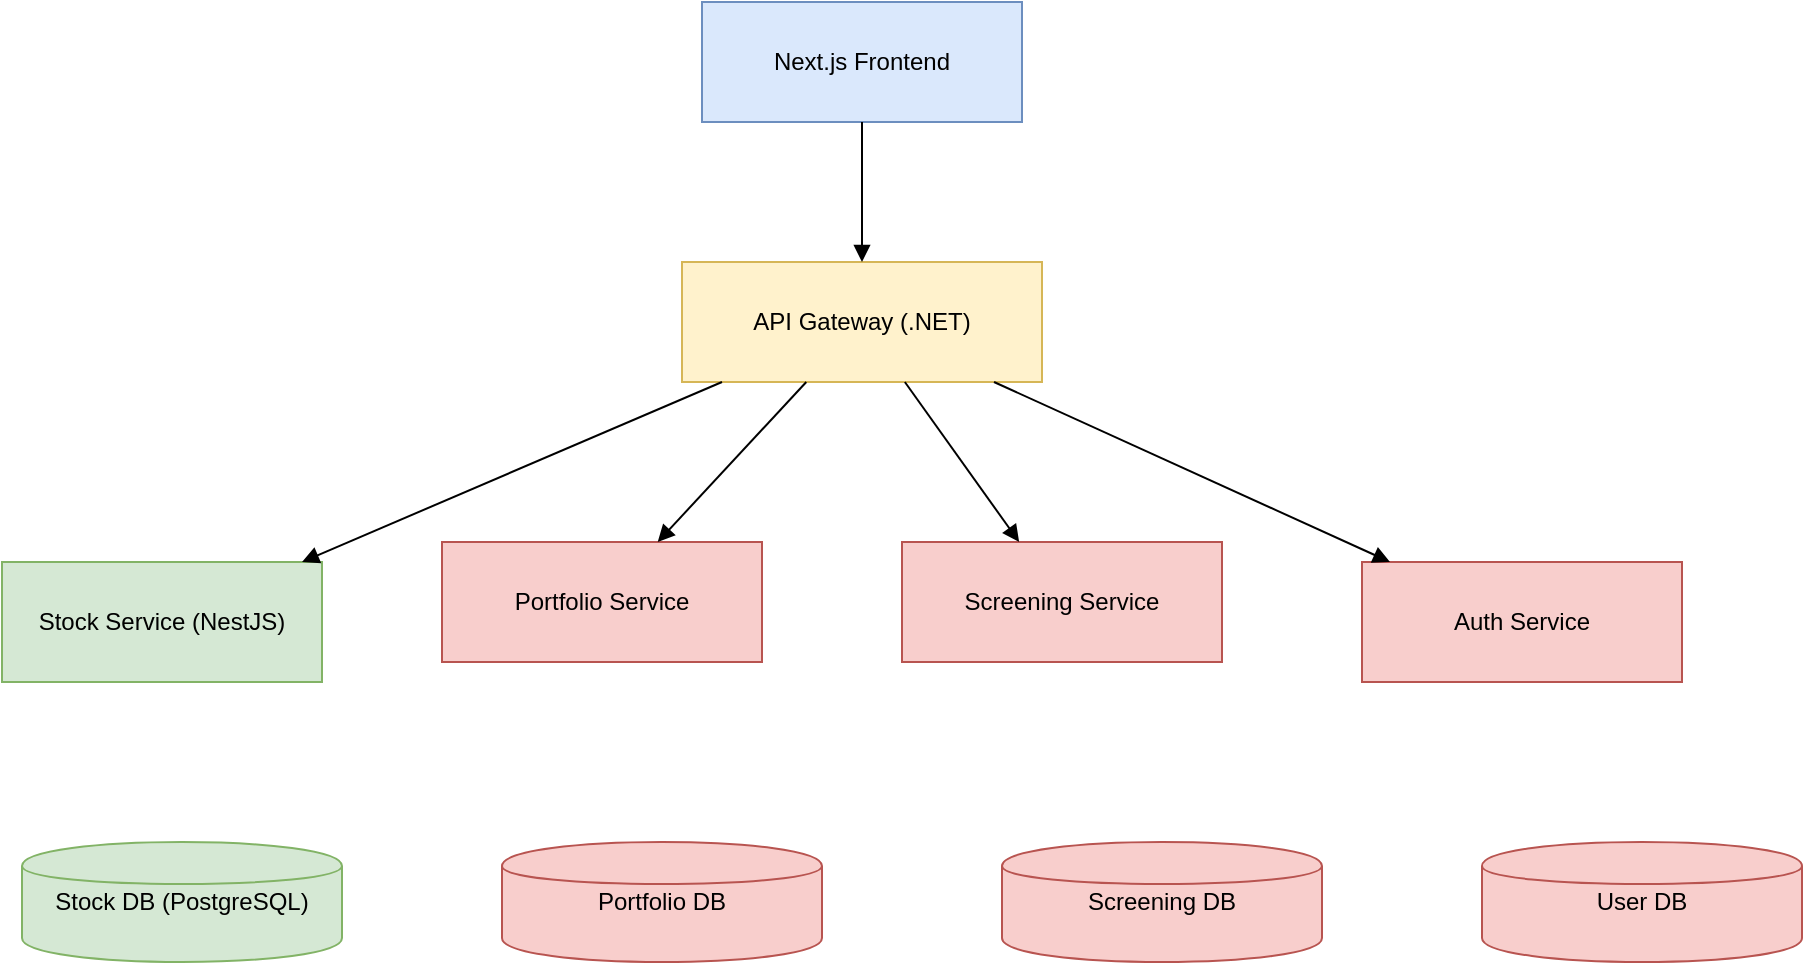 <mxfile version="27.1.1">
  <diagram name="Fintech Microservices" id="Pd5c1q-l97_yCdfVmLI4">
    <mxGraphModel dx="946" dy="620" grid="1" gridSize="10" guides="1" tooltips="1" connect="1" arrows="1" fold="1" page="1" pageScale="1" pageWidth="827" pageHeight="1169" math="0" shadow="0">
      <root>
        <mxCell id="0" />
        <mxCell id="1" parent="0" />
        <mxCell id="Q8eiOcfSKTH4gTMU-A-O-1" value="Next.js Frontend" style="shape=rectangle;whiteSpace=wrap;html=1;fillColor=#dae8fc;strokeColor=#6c8ebf;" parent="1" vertex="1">
          <mxGeometry x="400" y="20" width="160" height="60" as="geometry" />
        </mxCell>
        <mxCell id="Q8eiOcfSKTH4gTMU-A-O-2" value="API Gateway (.NET)" style="shape=rectangle;whiteSpace=wrap;html=1;fillColor=#fff2cc;strokeColor=#d6b656;" parent="1" vertex="1">
          <mxGeometry x="390" y="150" width="180" height="60" as="geometry" />
        </mxCell>
        <mxCell id="Q8eiOcfSKTH4gTMU-A-O-3" value="Stock Service (NestJS)" style="shape=rectangle;whiteSpace=wrap;html=1;fillColor=#d5e8d4;strokeColor=#82b366;" parent="1" vertex="1">
          <mxGeometry x="50" y="300" width="160" height="60" as="geometry" />
        </mxCell>
        <mxCell id="Q8eiOcfSKTH4gTMU-A-O-4" value="Portfolio Service" style="shape=rectangle;whiteSpace=wrap;html=1;fillColor=#f8cecc;strokeColor=#b85450;" parent="1" vertex="1">
          <mxGeometry x="270" y="290" width="160" height="60" as="geometry" />
        </mxCell>
        <mxCell id="Q8eiOcfSKTH4gTMU-A-O-5" value="Screening Service" style="shape=rectangle;whiteSpace=wrap;html=1;fillColor=#f8cecc;strokeColor=#b85450;" parent="1" vertex="1">
          <mxGeometry x="500" y="290" width="160" height="60" as="geometry" />
        </mxCell>
        <mxCell id="Q8eiOcfSKTH4gTMU-A-O-6" value="Auth Service" style="shape=rectangle;whiteSpace=wrap;html=1;fillColor=#f8cecc;strokeColor=#b85450;" parent="1" vertex="1">
          <mxGeometry x="730" y="300" width="160" height="60" as="geometry" />
        </mxCell>
        <mxCell id="Q8eiOcfSKTH4gTMU-A-O-7" value="Stock DB (PostgreSQL)" style="shape=cylinder;whiteSpace=wrap;html=1;fillColor=#d5e8d4;strokeColor=#82b366;" parent="1" vertex="1">
          <mxGeometry x="60" y="440" width="160" height="60" as="geometry" />
        </mxCell>
        <mxCell id="Q8eiOcfSKTH4gTMU-A-O-8" value="Portfolio DB" style="shape=cylinder;whiteSpace=wrap;html=1;fillColor=#f8cecc;strokeColor=#b85450;" parent="1" vertex="1">
          <mxGeometry x="300" y="440" width="160" height="60" as="geometry" />
        </mxCell>
        <mxCell id="Q8eiOcfSKTH4gTMU-A-O-9" value="Screening DB" style="shape=cylinder;whiteSpace=wrap;html=1;fillColor=#f8cecc;strokeColor=#b85450;" parent="1" vertex="1">
          <mxGeometry x="550" y="440" width="160" height="60" as="geometry" />
        </mxCell>
        <mxCell id="Q8eiOcfSKTH4gTMU-A-O-10" value="User DB" style="shape=cylinder;whiteSpace=wrap;html=1;fillColor=#f8cecc;strokeColor=#b85450;" parent="1" vertex="1">
          <mxGeometry x="790" y="440" width="160" height="60" as="geometry" />
        </mxCell>
        <mxCell id="Q8eiOcfSKTH4gTMU-A-O-11" style="endArrow=block;html=1;" parent="1" source="Q8eiOcfSKTH4gTMU-A-O-1" target="Q8eiOcfSKTH4gTMU-A-O-2" edge="1">
          <mxGeometry relative="1" as="geometry" />
        </mxCell>
        <mxCell id="Q8eiOcfSKTH4gTMU-A-O-12" style="endArrow=block;html=1;" parent="1" source="Q8eiOcfSKTH4gTMU-A-O-2" target="Q8eiOcfSKTH4gTMU-A-O-3" edge="1">
          <mxGeometry relative="1" as="geometry" />
        </mxCell>
        <mxCell id="Q8eiOcfSKTH4gTMU-A-O-13" style="endArrow=block;html=1;" parent="1" source="Q8eiOcfSKTH4gTMU-A-O-2" target="Q8eiOcfSKTH4gTMU-A-O-4" edge="1">
          <mxGeometry relative="1" as="geometry" />
        </mxCell>
        <mxCell id="Q8eiOcfSKTH4gTMU-A-O-14" style="endArrow=block;html=1;" parent="1" source="Q8eiOcfSKTH4gTMU-A-O-2" target="Q8eiOcfSKTH4gTMU-A-O-5" edge="1">
          <mxGeometry relative="1" as="geometry" />
        </mxCell>
        <mxCell id="Q8eiOcfSKTH4gTMU-A-O-15" style="endArrow=block;html=1;" parent="1" source="Q8eiOcfSKTH4gTMU-A-O-2" target="Q8eiOcfSKTH4gTMU-A-O-6" edge="1">
          <mxGeometry relative="1" as="geometry" />
        </mxCell>
      </root>
    </mxGraphModel>
  </diagram>
</mxfile>

